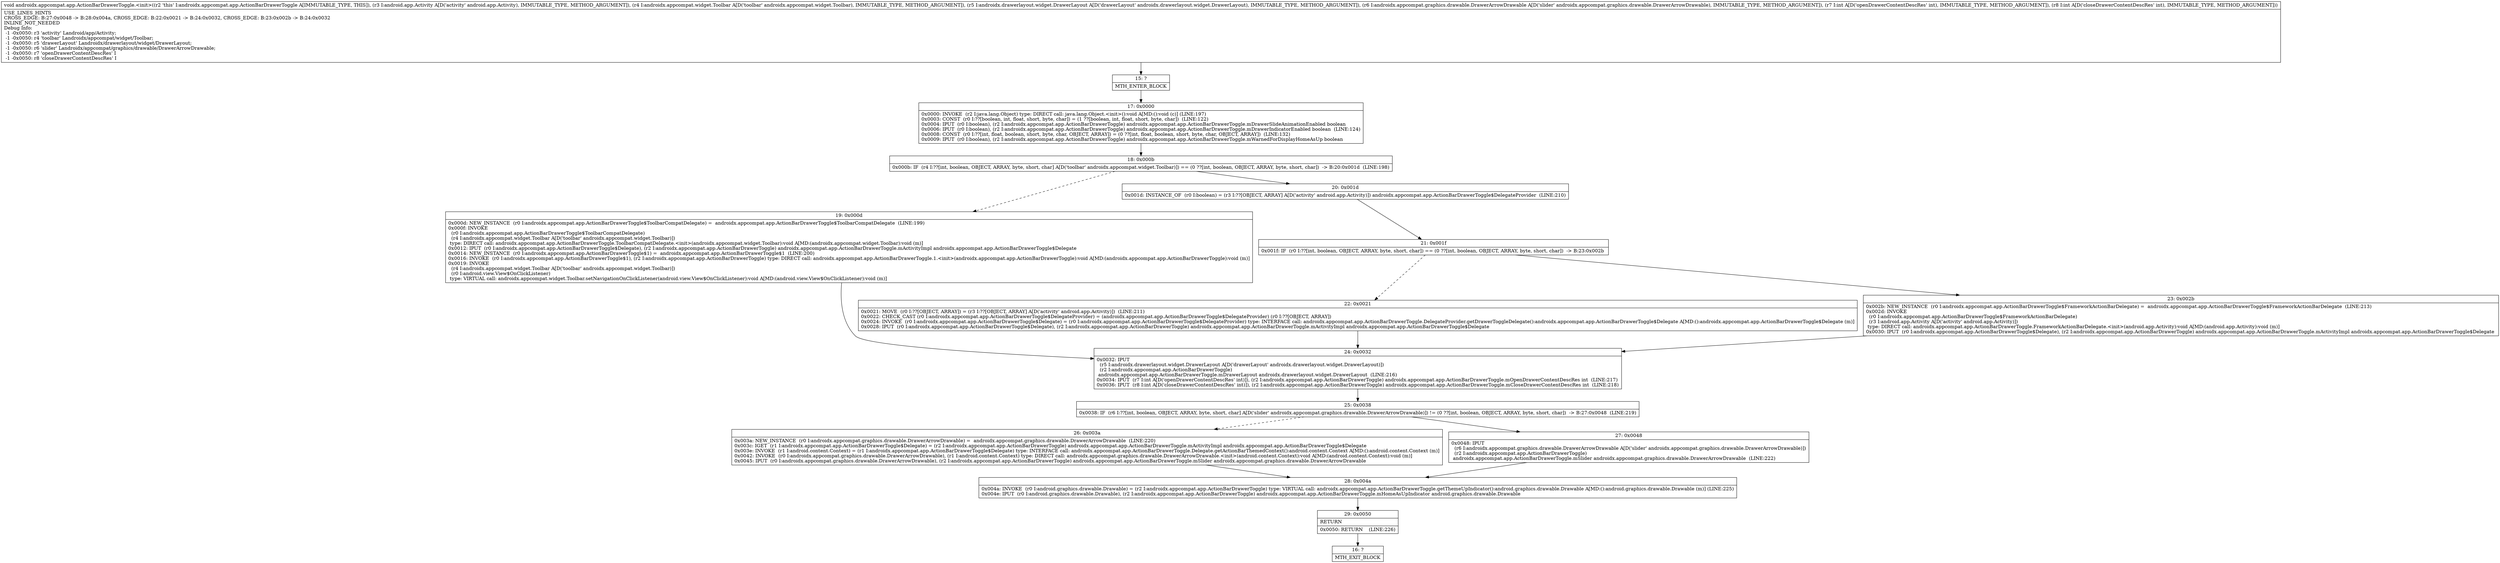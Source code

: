 digraph "CFG forandroidx.appcompat.app.ActionBarDrawerToggle.\<init\>(Landroid\/app\/Activity;Landroidx\/appcompat\/widget\/Toolbar;Landroidx\/drawerlayout\/widget\/DrawerLayout;Landroidx\/appcompat\/graphics\/drawable\/DrawerArrowDrawable;II)V" {
Node_15 [shape=record,label="{15\:\ ?|MTH_ENTER_BLOCK\l}"];
Node_17 [shape=record,label="{17\:\ 0x0000|0x0000: INVOKE  (r2 I:java.lang.Object) type: DIRECT call: java.lang.Object.\<init\>():void A[MD:():void (c)] (LINE:197)\l0x0003: CONST  (r0 I:??[boolean, int, float, short, byte, char]) = (1 ??[boolean, int, float, short, byte, char])  (LINE:122)\l0x0004: IPUT  (r0 I:boolean), (r2 I:androidx.appcompat.app.ActionBarDrawerToggle) androidx.appcompat.app.ActionBarDrawerToggle.mDrawerSlideAnimationEnabled boolean \l0x0006: IPUT  (r0 I:boolean), (r2 I:androidx.appcompat.app.ActionBarDrawerToggle) androidx.appcompat.app.ActionBarDrawerToggle.mDrawerIndicatorEnabled boolean  (LINE:124)\l0x0008: CONST  (r0 I:??[int, float, boolean, short, byte, char, OBJECT, ARRAY]) = (0 ??[int, float, boolean, short, byte, char, OBJECT, ARRAY])  (LINE:132)\l0x0009: IPUT  (r0 I:boolean), (r2 I:androidx.appcompat.app.ActionBarDrawerToggle) androidx.appcompat.app.ActionBarDrawerToggle.mWarnedForDisplayHomeAsUp boolean \l}"];
Node_18 [shape=record,label="{18\:\ 0x000b|0x000b: IF  (r4 I:??[int, boolean, OBJECT, ARRAY, byte, short, char] A[D('toolbar' androidx.appcompat.widget.Toolbar)]) == (0 ??[int, boolean, OBJECT, ARRAY, byte, short, char])  \-\> B:20:0x001d  (LINE:198)\l}"];
Node_19 [shape=record,label="{19\:\ 0x000d|0x000d: NEW_INSTANCE  (r0 I:androidx.appcompat.app.ActionBarDrawerToggle$ToolbarCompatDelegate) =  androidx.appcompat.app.ActionBarDrawerToggle$ToolbarCompatDelegate  (LINE:199)\l0x000f: INVOKE  \l  (r0 I:androidx.appcompat.app.ActionBarDrawerToggle$ToolbarCompatDelegate)\l  (r4 I:androidx.appcompat.widget.Toolbar A[D('toolbar' androidx.appcompat.widget.Toolbar)])\l type: DIRECT call: androidx.appcompat.app.ActionBarDrawerToggle.ToolbarCompatDelegate.\<init\>(androidx.appcompat.widget.Toolbar):void A[MD:(androidx.appcompat.widget.Toolbar):void (m)]\l0x0012: IPUT  (r0 I:androidx.appcompat.app.ActionBarDrawerToggle$Delegate), (r2 I:androidx.appcompat.app.ActionBarDrawerToggle) androidx.appcompat.app.ActionBarDrawerToggle.mActivityImpl androidx.appcompat.app.ActionBarDrawerToggle$Delegate \l0x0014: NEW_INSTANCE  (r0 I:androidx.appcompat.app.ActionBarDrawerToggle$1) =  androidx.appcompat.app.ActionBarDrawerToggle$1  (LINE:200)\l0x0016: INVOKE  (r0 I:androidx.appcompat.app.ActionBarDrawerToggle$1), (r2 I:androidx.appcompat.app.ActionBarDrawerToggle) type: DIRECT call: androidx.appcompat.app.ActionBarDrawerToggle.1.\<init\>(androidx.appcompat.app.ActionBarDrawerToggle):void A[MD:(androidx.appcompat.app.ActionBarDrawerToggle):void (m)]\l0x0019: INVOKE  \l  (r4 I:androidx.appcompat.widget.Toolbar A[D('toolbar' androidx.appcompat.widget.Toolbar)])\l  (r0 I:android.view.View$OnClickListener)\l type: VIRTUAL call: androidx.appcompat.widget.Toolbar.setNavigationOnClickListener(android.view.View$OnClickListener):void A[MD:(android.view.View$OnClickListener):void (m)]\l}"];
Node_24 [shape=record,label="{24\:\ 0x0032|0x0032: IPUT  \l  (r5 I:androidx.drawerlayout.widget.DrawerLayout A[D('drawerLayout' androidx.drawerlayout.widget.DrawerLayout)])\l  (r2 I:androidx.appcompat.app.ActionBarDrawerToggle)\l androidx.appcompat.app.ActionBarDrawerToggle.mDrawerLayout androidx.drawerlayout.widget.DrawerLayout  (LINE:216)\l0x0034: IPUT  (r7 I:int A[D('openDrawerContentDescRes' int)]), (r2 I:androidx.appcompat.app.ActionBarDrawerToggle) androidx.appcompat.app.ActionBarDrawerToggle.mOpenDrawerContentDescRes int  (LINE:217)\l0x0036: IPUT  (r8 I:int A[D('closeDrawerContentDescRes' int)]), (r2 I:androidx.appcompat.app.ActionBarDrawerToggle) androidx.appcompat.app.ActionBarDrawerToggle.mCloseDrawerContentDescRes int  (LINE:218)\l}"];
Node_25 [shape=record,label="{25\:\ 0x0038|0x0038: IF  (r6 I:??[int, boolean, OBJECT, ARRAY, byte, short, char] A[D('slider' androidx.appcompat.graphics.drawable.DrawerArrowDrawable)]) != (0 ??[int, boolean, OBJECT, ARRAY, byte, short, char])  \-\> B:27:0x0048  (LINE:219)\l}"];
Node_26 [shape=record,label="{26\:\ 0x003a|0x003a: NEW_INSTANCE  (r0 I:androidx.appcompat.graphics.drawable.DrawerArrowDrawable) =  androidx.appcompat.graphics.drawable.DrawerArrowDrawable  (LINE:220)\l0x003c: IGET  (r1 I:androidx.appcompat.app.ActionBarDrawerToggle$Delegate) = (r2 I:androidx.appcompat.app.ActionBarDrawerToggle) androidx.appcompat.app.ActionBarDrawerToggle.mActivityImpl androidx.appcompat.app.ActionBarDrawerToggle$Delegate \l0x003e: INVOKE  (r1 I:android.content.Context) = (r1 I:androidx.appcompat.app.ActionBarDrawerToggle$Delegate) type: INTERFACE call: androidx.appcompat.app.ActionBarDrawerToggle.Delegate.getActionBarThemedContext():android.content.Context A[MD:():android.content.Context (m)]\l0x0042: INVOKE  (r0 I:androidx.appcompat.graphics.drawable.DrawerArrowDrawable), (r1 I:android.content.Context) type: DIRECT call: androidx.appcompat.graphics.drawable.DrawerArrowDrawable.\<init\>(android.content.Context):void A[MD:(android.content.Context):void (m)]\l0x0045: IPUT  (r0 I:androidx.appcompat.graphics.drawable.DrawerArrowDrawable), (r2 I:androidx.appcompat.app.ActionBarDrawerToggle) androidx.appcompat.app.ActionBarDrawerToggle.mSlider androidx.appcompat.graphics.drawable.DrawerArrowDrawable \l}"];
Node_28 [shape=record,label="{28\:\ 0x004a|0x004a: INVOKE  (r0 I:android.graphics.drawable.Drawable) = (r2 I:androidx.appcompat.app.ActionBarDrawerToggle) type: VIRTUAL call: androidx.appcompat.app.ActionBarDrawerToggle.getThemeUpIndicator():android.graphics.drawable.Drawable A[MD:():android.graphics.drawable.Drawable (m)] (LINE:225)\l0x004e: IPUT  (r0 I:android.graphics.drawable.Drawable), (r2 I:androidx.appcompat.app.ActionBarDrawerToggle) androidx.appcompat.app.ActionBarDrawerToggle.mHomeAsUpIndicator android.graphics.drawable.Drawable \l}"];
Node_29 [shape=record,label="{29\:\ 0x0050|RETURN\l|0x0050: RETURN    (LINE:226)\l}"];
Node_16 [shape=record,label="{16\:\ ?|MTH_EXIT_BLOCK\l}"];
Node_27 [shape=record,label="{27\:\ 0x0048|0x0048: IPUT  \l  (r6 I:androidx.appcompat.graphics.drawable.DrawerArrowDrawable A[D('slider' androidx.appcompat.graphics.drawable.DrawerArrowDrawable)])\l  (r2 I:androidx.appcompat.app.ActionBarDrawerToggle)\l androidx.appcompat.app.ActionBarDrawerToggle.mSlider androidx.appcompat.graphics.drawable.DrawerArrowDrawable  (LINE:222)\l}"];
Node_20 [shape=record,label="{20\:\ 0x001d|0x001d: INSTANCE_OF  (r0 I:boolean) = (r3 I:??[OBJECT, ARRAY] A[D('activity' android.app.Activity)]) androidx.appcompat.app.ActionBarDrawerToggle$DelegateProvider  (LINE:210)\l}"];
Node_21 [shape=record,label="{21\:\ 0x001f|0x001f: IF  (r0 I:??[int, boolean, OBJECT, ARRAY, byte, short, char]) == (0 ??[int, boolean, OBJECT, ARRAY, byte, short, char])  \-\> B:23:0x002b \l}"];
Node_22 [shape=record,label="{22\:\ 0x0021|0x0021: MOVE  (r0 I:??[OBJECT, ARRAY]) = (r3 I:??[OBJECT, ARRAY] A[D('activity' android.app.Activity)])  (LINE:211)\l0x0022: CHECK_CAST (r0 I:androidx.appcompat.app.ActionBarDrawerToggle$DelegateProvider) = (androidx.appcompat.app.ActionBarDrawerToggle$DelegateProvider) (r0 I:??[OBJECT, ARRAY]) \l0x0024: INVOKE  (r0 I:androidx.appcompat.app.ActionBarDrawerToggle$Delegate) = (r0 I:androidx.appcompat.app.ActionBarDrawerToggle$DelegateProvider) type: INTERFACE call: androidx.appcompat.app.ActionBarDrawerToggle.DelegateProvider.getDrawerToggleDelegate():androidx.appcompat.app.ActionBarDrawerToggle$Delegate A[MD:():androidx.appcompat.app.ActionBarDrawerToggle$Delegate (m)]\l0x0028: IPUT  (r0 I:androidx.appcompat.app.ActionBarDrawerToggle$Delegate), (r2 I:androidx.appcompat.app.ActionBarDrawerToggle) androidx.appcompat.app.ActionBarDrawerToggle.mActivityImpl androidx.appcompat.app.ActionBarDrawerToggle$Delegate \l}"];
Node_23 [shape=record,label="{23\:\ 0x002b|0x002b: NEW_INSTANCE  (r0 I:androidx.appcompat.app.ActionBarDrawerToggle$FrameworkActionBarDelegate) =  androidx.appcompat.app.ActionBarDrawerToggle$FrameworkActionBarDelegate  (LINE:213)\l0x002d: INVOKE  \l  (r0 I:androidx.appcompat.app.ActionBarDrawerToggle$FrameworkActionBarDelegate)\l  (r3 I:android.app.Activity A[D('activity' android.app.Activity)])\l type: DIRECT call: androidx.appcompat.app.ActionBarDrawerToggle.FrameworkActionBarDelegate.\<init\>(android.app.Activity):void A[MD:(android.app.Activity):void (m)]\l0x0030: IPUT  (r0 I:androidx.appcompat.app.ActionBarDrawerToggle$Delegate), (r2 I:androidx.appcompat.app.ActionBarDrawerToggle) androidx.appcompat.app.ActionBarDrawerToggle.mActivityImpl androidx.appcompat.app.ActionBarDrawerToggle$Delegate \l}"];
MethodNode[shape=record,label="{void androidx.appcompat.app.ActionBarDrawerToggle.\<init\>((r2 'this' I:androidx.appcompat.app.ActionBarDrawerToggle A[IMMUTABLE_TYPE, THIS]), (r3 I:android.app.Activity A[D('activity' android.app.Activity), IMMUTABLE_TYPE, METHOD_ARGUMENT]), (r4 I:androidx.appcompat.widget.Toolbar A[D('toolbar' androidx.appcompat.widget.Toolbar), IMMUTABLE_TYPE, METHOD_ARGUMENT]), (r5 I:androidx.drawerlayout.widget.DrawerLayout A[D('drawerLayout' androidx.drawerlayout.widget.DrawerLayout), IMMUTABLE_TYPE, METHOD_ARGUMENT]), (r6 I:androidx.appcompat.graphics.drawable.DrawerArrowDrawable A[D('slider' androidx.appcompat.graphics.drawable.DrawerArrowDrawable), IMMUTABLE_TYPE, METHOD_ARGUMENT]), (r7 I:int A[D('openDrawerContentDescRes' int), IMMUTABLE_TYPE, METHOD_ARGUMENT]), (r8 I:int A[D('closeDrawerContentDescRes' int), IMMUTABLE_TYPE, METHOD_ARGUMENT]))  | USE_LINES_HINTS\lCROSS_EDGE: B:27:0x0048 \-\> B:28:0x004a, CROSS_EDGE: B:22:0x0021 \-\> B:24:0x0032, CROSS_EDGE: B:23:0x002b \-\> B:24:0x0032\lINLINE_NOT_NEEDED\lDebug Info:\l  \-1 \-0x0050: r3 'activity' Landroid\/app\/Activity;\l  \-1 \-0x0050: r4 'toolbar' Landroidx\/appcompat\/widget\/Toolbar;\l  \-1 \-0x0050: r5 'drawerLayout' Landroidx\/drawerlayout\/widget\/DrawerLayout;\l  \-1 \-0x0050: r6 'slider' Landroidx\/appcompat\/graphics\/drawable\/DrawerArrowDrawable;\l  \-1 \-0x0050: r7 'openDrawerContentDescRes' I\l  \-1 \-0x0050: r8 'closeDrawerContentDescRes' I\l}"];
MethodNode -> Node_15;Node_15 -> Node_17;
Node_17 -> Node_18;
Node_18 -> Node_19[style=dashed];
Node_18 -> Node_20;
Node_19 -> Node_24;
Node_24 -> Node_25;
Node_25 -> Node_26[style=dashed];
Node_25 -> Node_27;
Node_26 -> Node_28;
Node_28 -> Node_29;
Node_29 -> Node_16;
Node_27 -> Node_28;
Node_20 -> Node_21;
Node_21 -> Node_22[style=dashed];
Node_21 -> Node_23;
Node_22 -> Node_24;
Node_23 -> Node_24;
}

